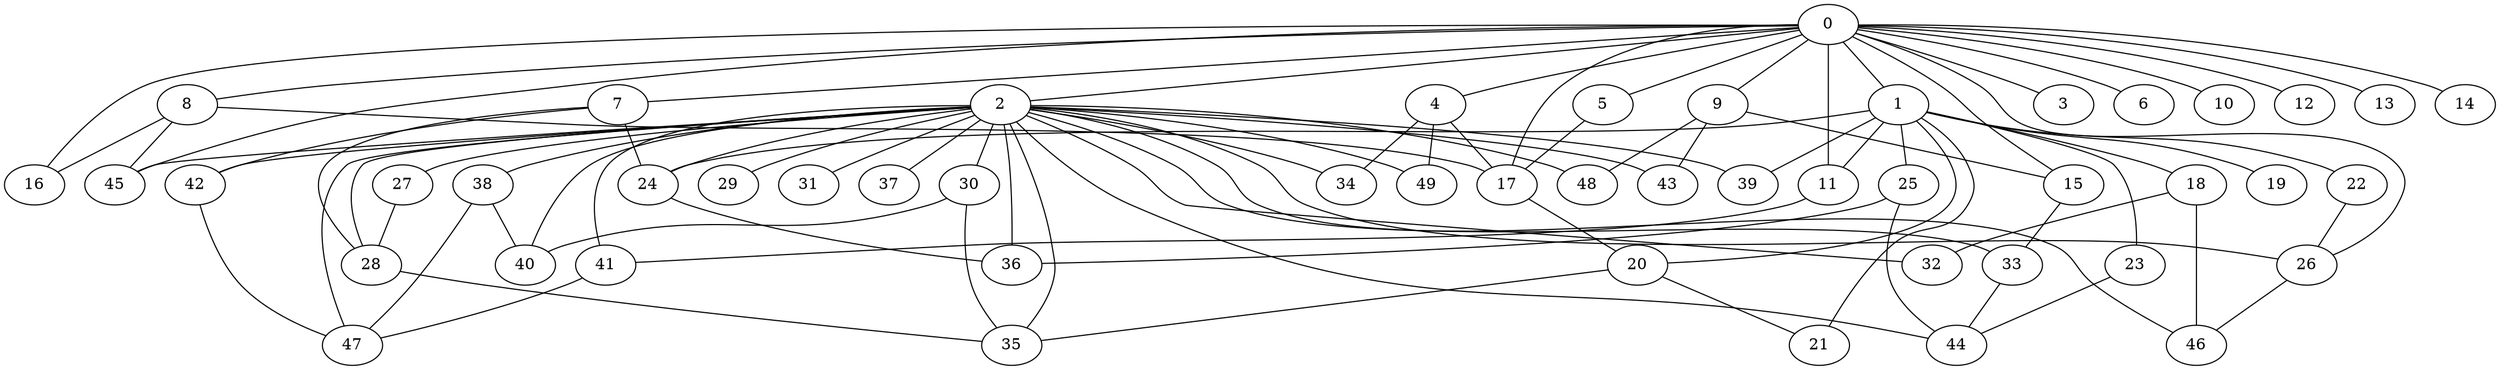 
graph graphname {
    0 -- 1
0 -- 2
0 -- 3
0 -- 4
0 -- 5
0 -- 6
0 -- 7
0 -- 8
0 -- 9
0 -- 10
0 -- 11
0 -- 12
0 -- 13
0 -- 14
0 -- 15
0 -- 16
0 -- 17
0 -- 45
0 -- 26
1 -- 18
1 -- 19
1 -- 20
1 -- 21
1 -- 22
1 -- 23
1 -- 24
1 -- 25
1 -- 11
1 -- 39
2 -- 26
2 -- 27
2 -- 28
2 -- 29
2 -- 30
2 -- 31
2 -- 32
2 -- 33
2 -- 34
2 -- 35
2 -- 36
2 -- 37
2 -- 38
2 -- 39
2 -- 40
2 -- 41
2 -- 42
2 -- 43
2 -- 44
2 -- 45
2 -- 46
2 -- 47
2 -- 48
2 -- 49
2 -- 24
4 -- 34
4 -- 49
4 -- 17
5 -- 17
7 -- 42
7 -- 24
7 -- 28
8 -- 45
8 -- 16
8 -- 17
9 -- 43
9 -- 15
9 -- 48
11 -- 41
15 -- 33
17 -- 20
18 -- 46
18 -- 32
20 -- 21
20 -- 35
22 -- 26
23 -- 44
24 -- 36
25 -- 36
25 -- 44
26 -- 46
27 -- 28
28 -- 35
30 -- 35
30 -- 40
33 -- 44
38 -- 40
38 -- 47
41 -- 47
42 -- 47

}
